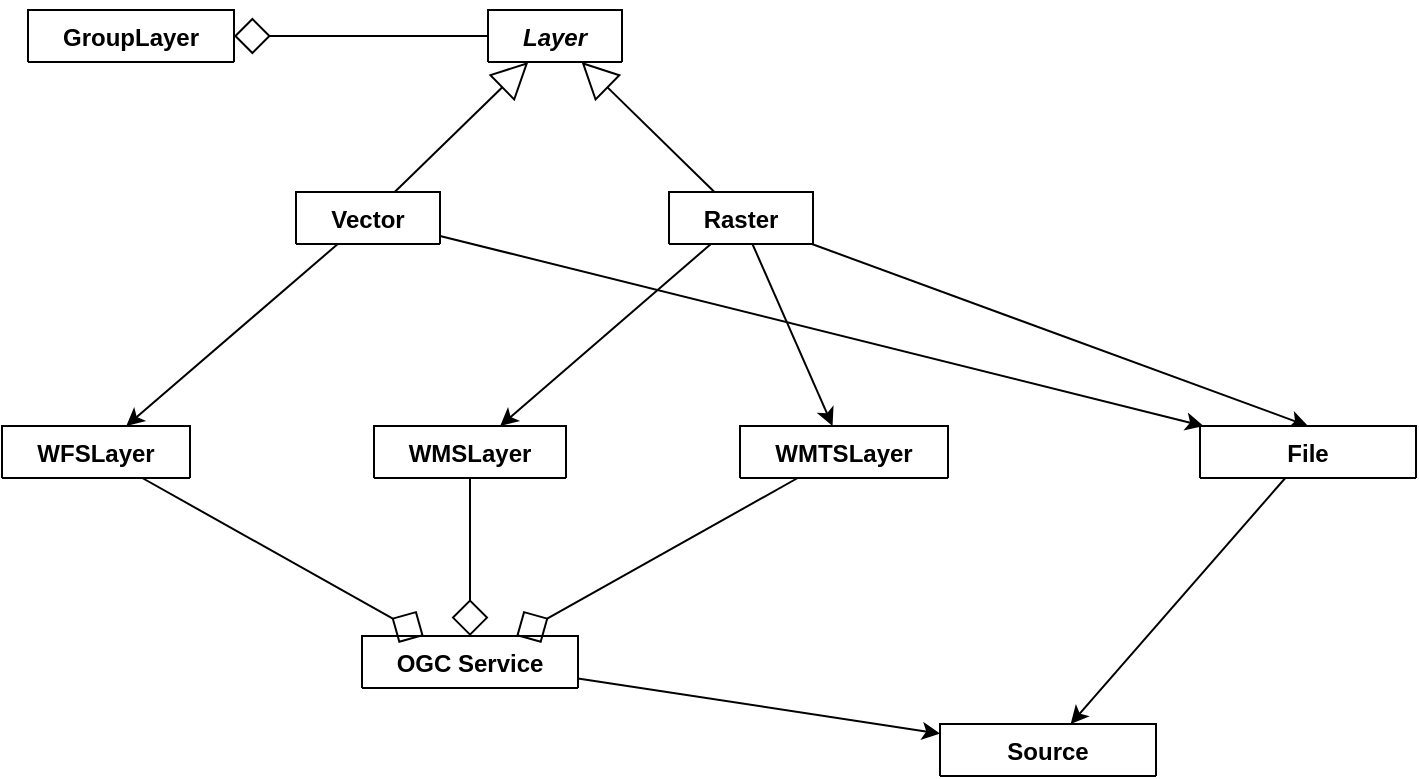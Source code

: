 <mxfile>
    <diagram id="CWb_n4CAjd2z9gFYFfTj" name="Class">
        <mxGraphModel dx="858" dy="440" grid="0" gridSize="10" guides="1" tooltips="1" connect="1" arrows="1" fold="1" page="1" pageScale="1" pageWidth="1169" pageHeight="827" math="0" shadow="0">
            <root>
                <mxCell id="0"/>
                <mxCell id="1" parent="0"/>
                <mxCell id="91" value="" style="edgeStyle=none;html=1;endArrow=diamond;endFill=0;endSize=16;" parent="1" source="67" target="87" edge="1">
                    <mxGeometry relative="1" as="geometry"/>
                </mxCell>
                <mxCell id="67" value="Layer" style="swimlane;fontStyle=3;align=center;verticalAlign=top;childLayout=stackLayout;horizontal=1;startSize=26;horizontalStack=0;resizeParent=1;resizeParentMax=0;resizeLast=0;collapsible=1;marginBottom=0;" parent="1" vertex="1" collapsed="1">
                    <mxGeometry x="338" y="53" width="67" height="26" as="geometry">
                        <mxRectangle x="338" y="53" width="160" height="86" as="alternateBounds"/>
                    </mxGeometry>
                </mxCell>
                <mxCell id="68" value="+ id: string" style="text;strokeColor=none;fillColor=none;align=left;verticalAlign=top;spacingLeft=4;spacingRight=4;overflow=hidden;rotatable=0;points=[[0,0.5],[1,0.5]];portConstraint=eastwest;" parent="67" vertex="1">
                    <mxGeometry y="26" width="160" height="26" as="geometry"/>
                </mxCell>
                <mxCell id="69" value="" style="line;strokeWidth=1;fillColor=none;align=left;verticalAlign=middle;spacingTop=-1;spacingLeft=3;spacingRight=3;rotatable=0;labelPosition=right;points=[];portConstraint=eastwest;" parent="67" vertex="1">
                    <mxGeometry y="52" width="160" height="8" as="geometry"/>
                </mxCell>
                <mxCell id="70" value="+ method(type): type" style="text;strokeColor=none;fillColor=none;align=left;verticalAlign=top;spacingLeft=4;spacingRight=4;overflow=hidden;rotatable=0;points=[[0,0.5],[1,0.5]];portConstraint=eastwest;" parent="67" vertex="1">
                    <mxGeometry y="60" width="160" height="26" as="geometry"/>
                </mxCell>
                <mxCell id="87" value="GroupLayer" style="swimlane;fontStyle=1;align=center;verticalAlign=top;childLayout=stackLayout;horizontal=1;startSize=26;horizontalStack=0;resizeParent=1;resizeParentMax=0;resizeLast=0;collapsible=1;marginBottom=0;" parent="1" vertex="1" collapsed="1">
                    <mxGeometry x="108" y="53" width="103" height="26" as="geometry">
                        <mxRectangle x="108" y="53" width="160" height="86" as="alternateBounds"/>
                    </mxGeometry>
                </mxCell>
                <mxCell id="88" value="+ id: string" style="text;strokeColor=none;fillColor=none;align=left;verticalAlign=top;spacingLeft=4;spacingRight=4;overflow=hidden;rotatable=0;points=[[0,0.5],[1,0.5]];portConstraint=eastwest;" parent="87" vertex="1">
                    <mxGeometry y="26" width="160" height="26" as="geometry"/>
                </mxCell>
                <mxCell id="89" value="" style="line;strokeWidth=1;fillColor=none;align=left;verticalAlign=middle;spacingTop=-1;spacingLeft=3;spacingRight=3;rotatable=0;labelPosition=right;points=[];portConstraint=eastwest;" parent="87" vertex="1">
                    <mxGeometry y="52" width="160" height="8" as="geometry"/>
                </mxCell>
                <mxCell id="90" value="+ method(type): type" style="text;strokeColor=none;fillColor=none;align=left;verticalAlign=top;spacingLeft=4;spacingRight=4;overflow=hidden;rotatable=0;points=[[0,0.5],[1,0.5]];portConstraint=eastwest;" parent="87" vertex="1">
                    <mxGeometry y="60" width="160" height="26" as="geometry"/>
                </mxCell>
                <mxCell id="104" style="html=1;endArrow=block;endFill=0;endSize=16;elbow=vertical;" parent="1" source="97" target="67" edge="1">
                    <mxGeometry relative="1" as="geometry"/>
                </mxCell>
                <mxCell id="ZWuKsDoemLnxj1HZgXWp-146" style="edgeStyle=none;html=1;" edge="1" parent="1" source="97" target="ZWuKsDoemLnxj1HZgXWp-141">
                    <mxGeometry relative="1" as="geometry"/>
                </mxCell>
                <mxCell id="97" value="Vector" style="swimlane;fontStyle=1;align=center;verticalAlign=top;childLayout=stackLayout;horizontal=1;startSize=26;horizontalStack=0;resizeParent=1;resizeParentMax=0;resizeLast=0;collapsible=1;marginBottom=0;" parent="1" vertex="1" collapsed="1">
                    <mxGeometry x="242" y="144" width="72" height="26" as="geometry">
                        <mxRectangle x="243" y="217" width="160" height="86" as="alternateBounds"/>
                    </mxGeometry>
                </mxCell>
                <mxCell id="98" value="+ field: type" style="text;strokeColor=none;fillColor=none;align=left;verticalAlign=top;spacingLeft=4;spacingRight=4;overflow=hidden;rotatable=0;points=[[0,0.5],[1,0.5]];portConstraint=eastwest;" parent="97" vertex="1">
                    <mxGeometry y="26" width="160" height="26" as="geometry"/>
                </mxCell>
                <mxCell id="99" value="" style="line;strokeWidth=1;fillColor=none;align=left;verticalAlign=middle;spacingTop=-1;spacingLeft=3;spacingRight=3;rotatable=0;labelPosition=right;points=[];portConstraint=eastwest;" parent="97" vertex="1">
                    <mxGeometry y="52" width="160" height="8" as="geometry"/>
                </mxCell>
                <mxCell id="100" value="+ method(type): type" style="text;strokeColor=none;fillColor=none;align=left;verticalAlign=top;spacingLeft=4;spacingRight=4;overflow=hidden;rotatable=0;points=[[0,0.5],[1,0.5]];portConstraint=eastwest;" parent="97" vertex="1">
                    <mxGeometry y="60" width="160" height="26" as="geometry"/>
                </mxCell>
                <mxCell id="109" style="html=1;endArrow=block;endFill=0;endSize=16;" parent="1" source="105" target="67" edge="1">
                    <mxGeometry relative="1" as="geometry"/>
                </mxCell>
                <mxCell id="120" value="" style="edgeStyle=none;html=1;" edge="1" parent="1" source="105" target="116">
                    <mxGeometry relative="1" as="geometry"/>
                </mxCell>
                <mxCell id="ZWuKsDoemLnxj1HZgXWp-145" style="edgeStyle=none;html=1;entryX=0.5;entryY=0;entryDx=0;entryDy=0;" edge="1" parent="1" source="105" target="ZWuKsDoemLnxj1HZgXWp-141">
                    <mxGeometry relative="1" as="geometry"/>
                </mxCell>
                <mxCell id="105" value="Raster" style="swimlane;fontStyle=1;align=center;verticalAlign=top;childLayout=stackLayout;horizontal=1;startSize=26;horizontalStack=0;resizeParent=1;resizeParentMax=0;resizeLast=0;collapsible=1;marginBottom=0;" parent="1" vertex="1" collapsed="1">
                    <mxGeometry x="428.5" y="144" width="72" height="26" as="geometry">
                        <mxRectangle x="431" y="217" width="160" height="86" as="alternateBounds"/>
                    </mxGeometry>
                </mxCell>
                <mxCell id="106" value="+ field: type" style="text;strokeColor=none;fillColor=none;align=left;verticalAlign=top;spacingLeft=4;spacingRight=4;overflow=hidden;rotatable=0;points=[[0,0.5],[1,0.5]];portConstraint=eastwest;" parent="105" vertex="1">
                    <mxGeometry y="26" width="160" height="26" as="geometry"/>
                </mxCell>
                <mxCell id="107" value="" style="line;strokeWidth=1;fillColor=none;align=left;verticalAlign=middle;spacingTop=-1;spacingLeft=3;spacingRight=3;rotatable=0;labelPosition=right;points=[];portConstraint=eastwest;" parent="105" vertex="1">
                    <mxGeometry y="52" width="160" height="8" as="geometry"/>
                </mxCell>
                <mxCell id="108" value="+ method(type): type" style="text;strokeColor=none;fillColor=none;align=left;verticalAlign=top;spacingLeft=4;spacingRight=4;overflow=hidden;rotatable=0;points=[[0,0.5],[1,0.5]];portConstraint=eastwest;" parent="105" vertex="1">
                    <mxGeometry y="60" width="160" height="26" as="geometry"/>
                </mxCell>
                <mxCell id="116" value="WMSLayer" style="swimlane;fontStyle=1;align=center;verticalAlign=top;childLayout=stackLayout;horizontal=1;startSize=26;horizontalStack=0;resizeParent=1;resizeParentMax=0;resizeLast=0;collapsible=1;marginBottom=0;" vertex="1" collapsed="1" parent="1">
                    <mxGeometry x="281" y="261" width="96" height="26" as="geometry">
                        <mxRectangle x="431" y="350" width="160" height="86" as="alternateBounds"/>
                    </mxGeometry>
                </mxCell>
                <mxCell id="117" value="+ field: type" style="text;strokeColor=none;fillColor=none;align=left;verticalAlign=top;spacingLeft=4;spacingRight=4;overflow=hidden;rotatable=0;points=[[0,0.5],[1,0.5]];portConstraint=eastwest;" vertex="1" parent="116">
                    <mxGeometry y="26" width="160" height="26" as="geometry"/>
                </mxCell>
                <mxCell id="118" value="" style="line;strokeWidth=1;fillColor=none;align=left;verticalAlign=middle;spacingTop=-1;spacingLeft=3;spacingRight=3;rotatable=0;labelPosition=right;points=[];portConstraint=eastwest;" vertex="1" parent="116">
                    <mxGeometry y="52" width="160" height="8" as="geometry"/>
                </mxCell>
                <mxCell id="119" value="+ method(type): type" style="text;strokeColor=none;fillColor=none;align=left;verticalAlign=top;spacingLeft=4;spacingRight=4;overflow=hidden;rotatable=0;points=[[0,0.5],[1,0.5]];portConstraint=eastwest;" vertex="1" parent="116">
                    <mxGeometry y="60" width="160" height="26" as="geometry"/>
                </mxCell>
                <mxCell id="121" value="" style="edgeStyle=none;html=1;endArrow=diamond;endFill=0;endSize=16;" edge="1" parent="1" target="122" source="116">
                    <mxGeometry relative="1" as="geometry">
                        <mxPoint x="883.5" y="305" as="sourcePoint"/>
                    </mxGeometry>
                </mxCell>
                <mxCell id="ZWuKsDoemLnxj1HZgXWp-152" style="edgeStyle=none;html=1;" edge="1" parent="1" source="122" target="ZWuKsDoemLnxj1HZgXWp-147">
                    <mxGeometry relative="1" as="geometry"/>
                </mxCell>
                <mxCell id="122" value="OGC Service" style="swimlane;fontStyle=1;align=center;verticalAlign=top;childLayout=stackLayout;horizontal=1;startSize=26;horizontalStack=0;resizeParent=1;resizeParentMax=0;resizeLast=0;collapsible=1;marginBottom=0;" vertex="1" collapsed="1" parent="1">
                    <mxGeometry x="275" y="366" width="108" height="26" as="geometry">
                        <mxRectangle x="431" y="511" width="160" height="86" as="alternateBounds"/>
                    </mxGeometry>
                </mxCell>
                <mxCell id="123" value="+ id: string" style="text;strokeColor=none;fillColor=none;align=left;verticalAlign=top;spacingLeft=4;spacingRight=4;overflow=hidden;rotatable=0;points=[[0,0.5],[1,0.5]];portConstraint=eastwest;" vertex="1" parent="122">
                    <mxGeometry y="26" width="160" height="26" as="geometry"/>
                </mxCell>
                <mxCell id="124" value="" style="line;strokeWidth=1;fillColor=none;align=left;verticalAlign=middle;spacingTop=-1;spacingLeft=3;spacingRight=3;rotatable=0;labelPosition=right;points=[];portConstraint=eastwest;" vertex="1" parent="122">
                    <mxGeometry y="52" width="160" height="8" as="geometry"/>
                </mxCell>
                <mxCell id="125" value="+ method(type): type" style="text;strokeColor=none;fillColor=none;align=left;verticalAlign=top;spacingLeft=4;spacingRight=4;overflow=hidden;rotatable=0;points=[[0,0.5],[1,0.5]];portConstraint=eastwest;" vertex="1" parent="122">
                    <mxGeometry y="60" width="160" height="26" as="geometry"/>
                </mxCell>
                <mxCell id="126" value="WFSLayer" style="swimlane;fontStyle=1;align=center;verticalAlign=top;childLayout=stackLayout;horizontal=1;startSize=26;horizontalStack=0;resizeParent=1;resizeParentMax=0;resizeLast=0;collapsible=1;marginBottom=0;" vertex="1" collapsed="1" parent="1">
                    <mxGeometry x="95" y="261" width="94" height="26" as="geometry">
                        <mxRectangle x="245" y="350" width="160" height="86" as="alternateBounds"/>
                    </mxGeometry>
                </mxCell>
                <mxCell id="127" value="+ field: type" style="text;strokeColor=none;fillColor=none;align=left;verticalAlign=top;spacingLeft=4;spacingRight=4;overflow=hidden;rotatable=0;points=[[0,0.5],[1,0.5]];portConstraint=eastwest;" vertex="1" parent="126">
                    <mxGeometry y="26" width="160" height="26" as="geometry"/>
                </mxCell>
                <mxCell id="128" value="" style="line;strokeWidth=1;fillColor=none;align=left;verticalAlign=middle;spacingTop=-1;spacingLeft=3;spacingRight=3;rotatable=0;labelPosition=right;points=[];portConstraint=eastwest;" vertex="1" parent="126">
                    <mxGeometry y="52" width="160" height="8" as="geometry"/>
                </mxCell>
                <mxCell id="129" value="+ method(type): type" style="text;strokeColor=none;fillColor=none;align=left;verticalAlign=top;spacingLeft=4;spacingRight=4;overflow=hidden;rotatable=0;points=[[0,0.5],[1,0.5]];portConstraint=eastwest;" vertex="1" parent="126">
                    <mxGeometry y="60" width="160" height="26" as="geometry"/>
                </mxCell>
                <mxCell id="134" value="WMTSLayer" style="swimlane;fontStyle=1;align=center;verticalAlign=top;childLayout=stackLayout;horizontal=1;startSize=26;horizontalStack=0;resizeParent=1;resizeParentMax=0;resizeLast=0;collapsible=1;marginBottom=0;" vertex="1" collapsed="1" parent="1">
                    <mxGeometry x="464" y="261" width="104" height="26" as="geometry">
                        <mxRectangle x="614" y="350" width="160" height="86" as="alternateBounds"/>
                    </mxGeometry>
                </mxCell>
                <mxCell id="135" value="+ field: type" style="text;strokeColor=none;fillColor=none;align=left;verticalAlign=top;spacingLeft=4;spacingRight=4;overflow=hidden;rotatable=0;points=[[0,0.5],[1,0.5]];portConstraint=eastwest;" vertex="1" parent="134">
                    <mxGeometry y="26" width="160" height="26" as="geometry"/>
                </mxCell>
                <mxCell id="136" value="" style="line;strokeWidth=1;fillColor=none;align=left;verticalAlign=middle;spacingTop=-1;spacingLeft=3;spacingRight=3;rotatable=0;labelPosition=right;points=[];portConstraint=eastwest;" vertex="1" parent="134">
                    <mxGeometry y="52" width="160" height="8" as="geometry"/>
                </mxCell>
                <mxCell id="137" value="+ method(type): type" style="text;strokeColor=none;fillColor=none;align=left;verticalAlign=top;spacingLeft=4;spacingRight=4;overflow=hidden;rotatable=0;points=[[0,0.5],[1,0.5]];portConstraint=eastwest;" vertex="1" parent="134">
                    <mxGeometry y="60" width="160" height="26" as="geometry"/>
                </mxCell>
                <mxCell id="138" value="" style="edgeStyle=none;html=1;" edge="1" parent="1" source="100" target="126">
                    <mxGeometry relative="1" as="geometry">
                        <mxPoint x="521" y="313" as="sourcePoint"/>
                        <mxPoint x="521" y="360" as="targetPoint"/>
                    </mxGeometry>
                </mxCell>
                <mxCell id="139" value="" style="edgeStyle=none;html=1;" edge="1" parent="1" source="105" target="134">
                    <mxGeometry relative="1" as="geometry">
                        <mxPoint x="531" y="323" as="sourcePoint"/>
                        <mxPoint x="531" y="370" as="targetPoint"/>
                    </mxGeometry>
                </mxCell>
                <mxCell id="140" value="" style="edgeStyle=none;html=1;endArrow=diamond;endFill=0;endSize=16;" edge="1" parent="1" source="126" target="122">
                    <mxGeometry relative="1" as="geometry">
                        <mxPoint x="537.589" y="360" as="sourcePoint"/>
                        <mxPoint x="629.411" y="487" as="targetPoint"/>
                    </mxGeometry>
                </mxCell>
                <mxCell id="141" value="" style="edgeStyle=none;html=1;endArrow=diamond;endFill=0;endSize=16;" edge="1" parent="1" source="134" target="122">
                    <mxGeometry relative="1" as="geometry">
                        <mxPoint x="547.589" y="370" as="sourcePoint"/>
                        <mxPoint x="639.411" y="497" as="targetPoint"/>
                    </mxGeometry>
                </mxCell>
                <mxCell id="ZWuKsDoemLnxj1HZgXWp-151" style="edgeStyle=none;html=1;" edge="1" parent="1" source="ZWuKsDoemLnxj1HZgXWp-141" target="ZWuKsDoemLnxj1HZgXWp-147">
                    <mxGeometry relative="1" as="geometry"/>
                </mxCell>
                <mxCell id="ZWuKsDoemLnxj1HZgXWp-141" value="File" style="swimlane;fontStyle=1;align=center;verticalAlign=top;childLayout=stackLayout;horizontal=1;startSize=26;horizontalStack=0;resizeParent=1;resizeParentMax=0;resizeLast=0;collapsible=1;marginBottom=0;" vertex="1" collapsed="1" parent="1">
                    <mxGeometry x="694" y="261" width="108" height="26" as="geometry">
                        <mxRectangle x="431" y="511" width="160" height="86" as="alternateBounds"/>
                    </mxGeometry>
                </mxCell>
                <mxCell id="ZWuKsDoemLnxj1HZgXWp-142" value="+ id: string" style="text;strokeColor=none;fillColor=none;align=left;verticalAlign=top;spacingLeft=4;spacingRight=4;overflow=hidden;rotatable=0;points=[[0,0.5],[1,0.5]];portConstraint=eastwest;" vertex="1" parent="ZWuKsDoemLnxj1HZgXWp-141">
                    <mxGeometry y="26" width="160" height="26" as="geometry"/>
                </mxCell>
                <mxCell id="ZWuKsDoemLnxj1HZgXWp-143" value="" style="line;strokeWidth=1;fillColor=none;align=left;verticalAlign=middle;spacingTop=-1;spacingLeft=3;spacingRight=3;rotatable=0;labelPosition=right;points=[];portConstraint=eastwest;" vertex="1" parent="ZWuKsDoemLnxj1HZgXWp-141">
                    <mxGeometry y="52" width="160" height="8" as="geometry"/>
                </mxCell>
                <mxCell id="ZWuKsDoemLnxj1HZgXWp-144" value="+ method(type): type" style="text;strokeColor=none;fillColor=none;align=left;verticalAlign=top;spacingLeft=4;spacingRight=4;overflow=hidden;rotatable=0;points=[[0,0.5],[1,0.5]];portConstraint=eastwest;" vertex="1" parent="ZWuKsDoemLnxj1HZgXWp-141">
                    <mxGeometry y="60" width="160" height="26" as="geometry"/>
                </mxCell>
                <mxCell id="ZWuKsDoemLnxj1HZgXWp-147" value="Source" style="swimlane;fontStyle=1;align=center;verticalAlign=top;childLayout=stackLayout;horizontal=1;startSize=26;horizontalStack=0;resizeParent=1;resizeParentMax=0;resizeLast=0;collapsible=1;marginBottom=0;" vertex="1" collapsed="1" parent="1">
                    <mxGeometry x="564" y="410" width="108" height="26" as="geometry">
                        <mxRectangle x="431" y="511" width="160" height="86" as="alternateBounds"/>
                    </mxGeometry>
                </mxCell>
                <mxCell id="ZWuKsDoemLnxj1HZgXWp-148" value="+ id: string" style="text;strokeColor=none;fillColor=none;align=left;verticalAlign=top;spacingLeft=4;spacingRight=4;overflow=hidden;rotatable=0;points=[[0,0.5],[1,0.5]];portConstraint=eastwest;" vertex="1" parent="ZWuKsDoemLnxj1HZgXWp-147">
                    <mxGeometry y="26" width="160" height="26" as="geometry"/>
                </mxCell>
                <mxCell id="ZWuKsDoemLnxj1HZgXWp-149" value="" style="line;strokeWidth=1;fillColor=none;align=left;verticalAlign=middle;spacingTop=-1;spacingLeft=3;spacingRight=3;rotatable=0;labelPosition=right;points=[];portConstraint=eastwest;" vertex="1" parent="ZWuKsDoemLnxj1HZgXWp-147">
                    <mxGeometry y="52" width="160" height="8" as="geometry"/>
                </mxCell>
                <mxCell id="ZWuKsDoemLnxj1HZgXWp-150" value="+ method(type): type" style="text;strokeColor=none;fillColor=none;align=left;verticalAlign=top;spacingLeft=4;spacingRight=4;overflow=hidden;rotatable=0;points=[[0,0.5],[1,0.5]];portConstraint=eastwest;" vertex="1" parent="ZWuKsDoemLnxj1HZgXWp-147">
                    <mxGeometry y="60" width="160" height="26" as="geometry"/>
                </mxCell>
            </root>
        </mxGraphModel>
    </diagram>
    <diagram id="zKj1nWsVdqE3z-n9kn48" name="Use case">
        <mxGraphModel dx="1072" dy="550" grid="1" gridSize="10" guides="1" tooltips="1" connect="1" arrows="1" fold="1" page="1" pageScale="1" pageWidth="827" pageHeight="1169" math="0" shadow="0">
            <root>
                <mxCell id="8P5OABlq8EOVzUHR2hVs-0"/>
                <mxCell id="8P5OABlq8EOVzUHR2hVs-1" parent="8P5OABlq8EOVzUHR2hVs-0"/>
                <mxCell id="8P5OABlq8EOVzUHR2hVs-4" value="" style="edgeStyle=none;html=1;fontSize=15;" parent="8P5OABlq8EOVzUHR2hVs-1" edge="1">
                    <mxGeometry relative="1" as="geometry">
                        <mxPoint x="170" y="80" as="sourcePoint"/>
                    </mxGeometry>
                </mxCell>
            </root>
        </mxGraphModel>
    </diagram>
    <diagram id="_xa8yNnuS_HWsyc0oqN-" name="UI">
        <mxGraphModel dx="1072" dy="550" grid="0" gridSize="10" guides="1" tooltips="1" connect="1" arrows="1" fold="1" page="1" pageScale="1" pageWidth="827" pageHeight="1169" math="0" shadow="0">
            <root>
                <mxCell id="Yy6ttEl-2uWcZLMRW086-0"/>
                <mxCell id="Yy6ttEl-2uWcZLMRW086-1" parent="Yy6ttEl-2uWcZLMRW086-0"/>
                <mxCell id="a1BrNIoZpEkyCdP_TMcx-10" value="Contexto" style="shape=umlFrame;whiteSpace=wrap;html=1;width=120;height=30;boundedLbl=1;verticalAlign=middle;align=left;spacingLeft=5;" parent="Yy6ttEl-2uWcZLMRW086-1" vertex="1">
                    <mxGeometry x="112" y="241" width="340" height="180" as="geometry"/>
                </mxCell>
                <mxCell id="lkomeq_NPMzX1Ve801I7-30" value="addedLayers" style="shape=note2;boundedLbl=1;whiteSpace=wrap;html=1;size=25;verticalAlign=top;align=center;" parent="Yy6ttEl-2uWcZLMRW086-1" vertex="1">
                    <mxGeometry x="14" y="5" width="260" height="214" as="geometry"/>
                </mxCell>
                <mxCell id="lkomeq_NPMzX1Ve801I7-29" value="editableLayers" style="shape=note2;boundedLbl=1;whiteSpace=wrap;html=1;size=25;verticalAlign=top;align=center;" parent="Yy6ttEl-2uWcZLMRW086-1" vertex="1">
                    <mxGeometry x="302" y="5" width="260" height="214" as="geometry"/>
                </mxCell>
                <mxCell id="lkomeq_NPMzX1Ve801I7-28" value="" style="edgeStyle=none;html=1;" parent="Yy6ttEl-2uWcZLMRW086-1" source="lkomeq_NPMzX1Ve801I7-18" target="lkomeq_NPMzX1Ve801I7-23" edge="1">
                    <mxGeometry relative="1" as="geometry"/>
                </mxCell>
                <mxCell id="crflqpciW-ragsvWtJ3s-0" value="*" style="edgeLabel;html=1;align=center;verticalAlign=middle;resizable=0;points=[];fontSize=19;" parent="lkomeq_NPMzX1Ve801I7-28" vertex="1" connectable="0">
                    <mxGeometry x="0.767" y="3" relative="1" as="geometry">
                        <mxPoint x="-1" y="-14" as="offset"/>
                    </mxGeometry>
                </mxCell>
                <mxCell id="crflqpciW-ragsvWtJ3s-1" value="1" style="edgeLabel;html=1;align=center;verticalAlign=middle;resizable=0;points=[];fontSize=19;" parent="lkomeq_NPMzX1Ve801I7-28" vertex="1" connectable="0">
                    <mxGeometry x="-0.645" relative="1" as="geometry">
                        <mxPoint x="-12" y="-15" as="offset"/>
                    </mxGeometry>
                </mxCell>
                <mxCell id="lkomeq_NPMzX1Ve801I7-18" value="Layer" style="swimlane;fontStyle=1;align=center;verticalAlign=top;childLayout=stackLayout;horizontal=1;startSize=26;horizontalStack=0;resizeParent=1;resizeParentMax=0;resizeLast=0;collapsible=1;marginBottom=0;" parent="Yy6ttEl-2uWcZLMRW086-1" vertex="1">
                    <mxGeometry x="61" y="67" width="160" height="112" as="geometry"/>
                </mxCell>
                <mxCell id="lkomeq_NPMzX1Ve801I7-19" value="+ id" style="text;strokeColor=none;fillColor=none;align=left;verticalAlign=top;spacingLeft=4;spacingRight=4;overflow=hidden;rotatable=0;points=[[0,0.5],[1,0.5]];portConstraint=eastwest;" parent="lkomeq_NPMzX1Ve801I7-18" vertex="1">
                    <mxGeometry y="26" width="160" height="26" as="geometry"/>
                </mxCell>
                <mxCell id="lkomeq_NPMzX1Ve801I7-22" value="+ field: type" style="text;strokeColor=none;fillColor=none;align=left;verticalAlign=top;spacingLeft=4;spacingRight=4;overflow=hidden;rotatable=0;points=[[0,0.5],[1,0.5]];portConstraint=eastwest;" parent="lkomeq_NPMzX1Ve801I7-18" vertex="1">
                    <mxGeometry y="52" width="160" height="26" as="geometry"/>
                </mxCell>
                <mxCell id="lkomeq_NPMzX1Ve801I7-20" value="" style="line;strokeWidth=1;fillColor=none;align=left;verticalAlign=middle;spacingTop=-1;spacingLeft=3;spacingRight=3;rotatable=0;labelPosition=right;points=[];portConstraint=eastwest;" parent="lkomeq_NPMzX1Ve801I7-18" vertex="1">
                    <mxGeometry y="78" width="160" height="8" as="geometry"/>
                </mxCell>
                <mxCell id="lkomeq_NPMzX1Ve801I7-21" value="+ method(type): type" style="text;strokeColor=none;fillColor=none;align=left;verticalAlign=top;spacingLeft=4;spacingRight=4;overflow=hidden;rotatable=0;points=[[0,0.5],[1,0.5]];portConstraint=eastwest;" parent="lkomeq_NPMzX1Ve801I7-18" vertex="1">
                    <mxGeometry y="86" width="160" height="26" as="geometry"/>
                </mxCell>
                <mxCell id="lkomeq_NPMzX1Ve801I7-23" value="Geometry" style="swimlane;fontStyle=1;align=center;verticalAlign=top;childLayout=stackLayout;horizontal=1;startSize=26;horizontalStack=0;resizeParent=1;resizeParentMax=0;resizeLast=0;collapsible=1;marginBottom=0;" parent="Yy6ttEl-2uWcZLMRW086-1" vertex="1">
                    <mxGeometry x="352" y="67" width="160" height="112" as="geometry"/>
                </mxCell>
                <mxCell id="lkomeq_NPMzX1Ve801I7-24" value="+ id" style="text;strokeColor=none;fillColor=none;align=left;verticalAlign=top;spacingLeft=4;spacingRight=4;overflow=hidden;rotatable=0;points=[[0,0.5],[1,0.5]];portConstraint=eastwest;" parent="lkomeq_NPMzX1Ve801I7-23" vertex="1">
                    <mxGeometry y="26" width="160" height="26" as="geometry"/>
                </mxCell>
                <mxCell id="lkomeq_NPMzX1Ve801I7-25" value="+ layer" style="text;strokeColor=none;fillColor=none;align=left;verticalAlign=top;spacingLeft=4;spacingRight=4;overflow=hidden;rotatable=0;points=[[0,0.5],[1,0.5]];portConstraint=eastwest;" parent="lkomeq_NPMzX1Ve801I7-23" vertex="1">
                    <mxGeometry y="52" width="160" height="26" as="geometry"/>
                </mxCell>
                <mxCell id="lkomeq_NPMzX1Ve801I7-26" value="" style="line;strokeWidth=1;fillColor=none;align=left;verticalAlign=middle;spacingTop=-1;spacingLeft=3;spacingRight=3;rotatable=0;labelPosition=right;points=[];portConstraint=eastwest;" parent="lkomeq_NPMzX1Ve801I7-23" vertex="1">
                    <mxGeometry y="78" width="160" height="8" as="geometry"/>
                </mxCell>
                <mxCell id="lkomeq_NPMzX1Ve801I7-27" value="+ method(type): type" style="text;strokeColor=none;fillColor=none;align=left;verticalAlign=top;spacingLeft=4;spacingRight=4;overflow=hidden;rotatable=0;points=[[0,0.5],[1,0.5]];portConstraint=eastwest;" parent="lkomeq_NPMzX1Ve801I7-23" vertex="1">
                    <mxGeometry y="86" width="160" height="26" as="geometry"/>
                </mxCell>
                <mxCell id="a1BrNIoZpEkyCdP_TMcx-0" value="Requerimientos Funcionales (RF):&lt;br&gt;QUE debe hacer el sistema?" style="text;html=1;strokeColor=none;fillColor=none;align=center;verticalAlign=middle;whiteSpace=wrap;rounded=0;" parent="Yy6ttEl-2uWcZLMRW086-1" vertex="1">
                    <mxGeometry x="166.5" y="276" width="231" height="30" as="geometry"/>
                </mxCell>
                <mxCell id="a1BrNIoZpEkyCdP_TMcx-4" value="Requerimientos No Funcionales (RNF):&lt;br&gt;¿COMO se debe comportar el sistema?&lt;br&gt;Mantenimiento, escalabilidad, confianza, eficiencia..." style="text;html=1;strokeColor=none;fillColor=none;align=center;verticalAlign=middle;whiteSpace=wrap;rounded=0;" parent="Yy6ttEl-2uWcZLMRW086-1" vertex="1">
                    <mxGeometry x="166.5" y="316" width="231" height="57" as="geometry"/>
                </mxCell>
                <mxCell id="a1BrNIoZpEkyCdP_TMcx-7" value="Restricciones: tiempo, costo, estándares, legales..." style="text;html=1;strokeColor=none;fillColor=none;align=center;verticalAlign=middle;whiteSpace=wrap;rounded=0;" parent="Yy6ttEl-2uWcZLMRW086-1" vertex="1">
                    <mxGeometry x="166.5" y="386" width="231" height="30" as="geometry"/>
                </mxCell>
                <mxCell id="a1BrNIoZpEkyCdP_TMcx-11" value="Priorizar" style="shape=umlFrame;whiteSpace=wrap;html=1;width=120;height=30;boundedLbl=1;verticalAlign=middle;align=left;spacingLeft=5;" parent="Yy6ttEl-2uWcZLMRW086-1" vertex="1">
                    <mxGeometry x="112" y="431" width="340" height="109" as="geometry"/>
                </mxCell>
                <mxCell id="a1BrNIoZpEkyCdP_TMcx-12" value="Restricciones: time to market vs características" style="text;html=1;strokeColor=none;fillColor=none;align=center;verticalAlign=middle;whiteSpace=wrap;rounded=0;" parent="Yy6ttEl-2uWcZLMRW086-1" vertex="1">
                    <mxGeometry x="145.5" y="469" width="273" height="30" as="geometry"/>
                </mxCell>
                <mxCell id="a1BrNIoZpEkyCdP_TMcx-13" value="Omitir RNF innecesarias" style="text;html=1;strokeColor=none;fillColor=none;align=center;verticalAlign=middle;whiteSpace=wrap;rounded=0;" parent="Yy6ttEl-2uWcZLMRW086-1" vertex="1">
                    <mxGeometry x="166.5" y="499" width="231" height="30" as="geometry"/>
                </mxCell>
                <mxCell id="a1BrNIoZpEkyCdP_TMcx-14" value="Diseño" style="shape=umlFrame;whiteSpace=wrap;html=1;width=120;height=30;boundedLbl=1;verticalAlign=middle;align=left;spacingLeft=5;" parent="Yy6ttEl-2uWcZLMRW086-1" vertex="1">
                    <mxGeometry x="112" y="545" width="340" height="180" as="geometry"/>
                </mxCell>
                <mxCell id="a1BrNIoZpEkyCdP_TMcx-15" value="YAGNI (You Ain't Gonna Need It)&lt;br&gt;Posponer cosas no obligatorias&lt;br&gt;No sobre ingenierizar" style="text;html=1;strokeColor=none;fillColor=none;align=center;verticalAlign=middle;whiteSpace=wrap;rounded=0;" parent="Yy6ttEl-2uWcZLMRW086-1" vertex="1">
                    <mxGeometry x="138" y="588" width="273" height="49" as="geometry"/>
                </mxCell>
                <mxCell id="a1BrNIoZpEkyCdP_TMcx-16" value="Patrones de Arquitectura (O'Reilly)" style="text;html=1;strokeColor=none;fillColor=none;align=center;verticalAlign=middle;whiteSpace=wrap;rounded=0;" parent="Yy6ttEl-2uWcZLMRW086-1" vertex="1">
                    <mxGeometry x="138" y="640" width="273" height="30" as="geometry"/>
                </mxCell>
                <mxCell id="a1BrNIoZpEkyCdP_TMcx-17" value="Arquitectura en capas: UI, DAL..." style="text;html=1;strokeColor=none;fillColor=none;align=center;verticalAlign=middle;whiteSpace=wrap;rounded=0;" parent="Yy6ttEl-2uWcZLMRW086-1" vertex="1">
                    <mxGeometry x="138" y="665" width="273" height="30" as="geometry"/>
                </mxCell>
                <mxCell id="a1BrNIoZpEkyCdP_TMcx-18" value="Hay otras arquitecturas" style="text;html=1;strokeColor=none;fillColor=none;align=center;verticalAlign=middle;whiteSpace=wrap;rounded=0;" parent="Yy6ttEl-2uWcZLMRW086-1" vertex="1">
                    <mxGeometry x="138" y="691" width="273" height="30" as="geometry"/>
                </mxCell>
            </root>
        </mxGraphModel>
    </diagram>
</mxfile>